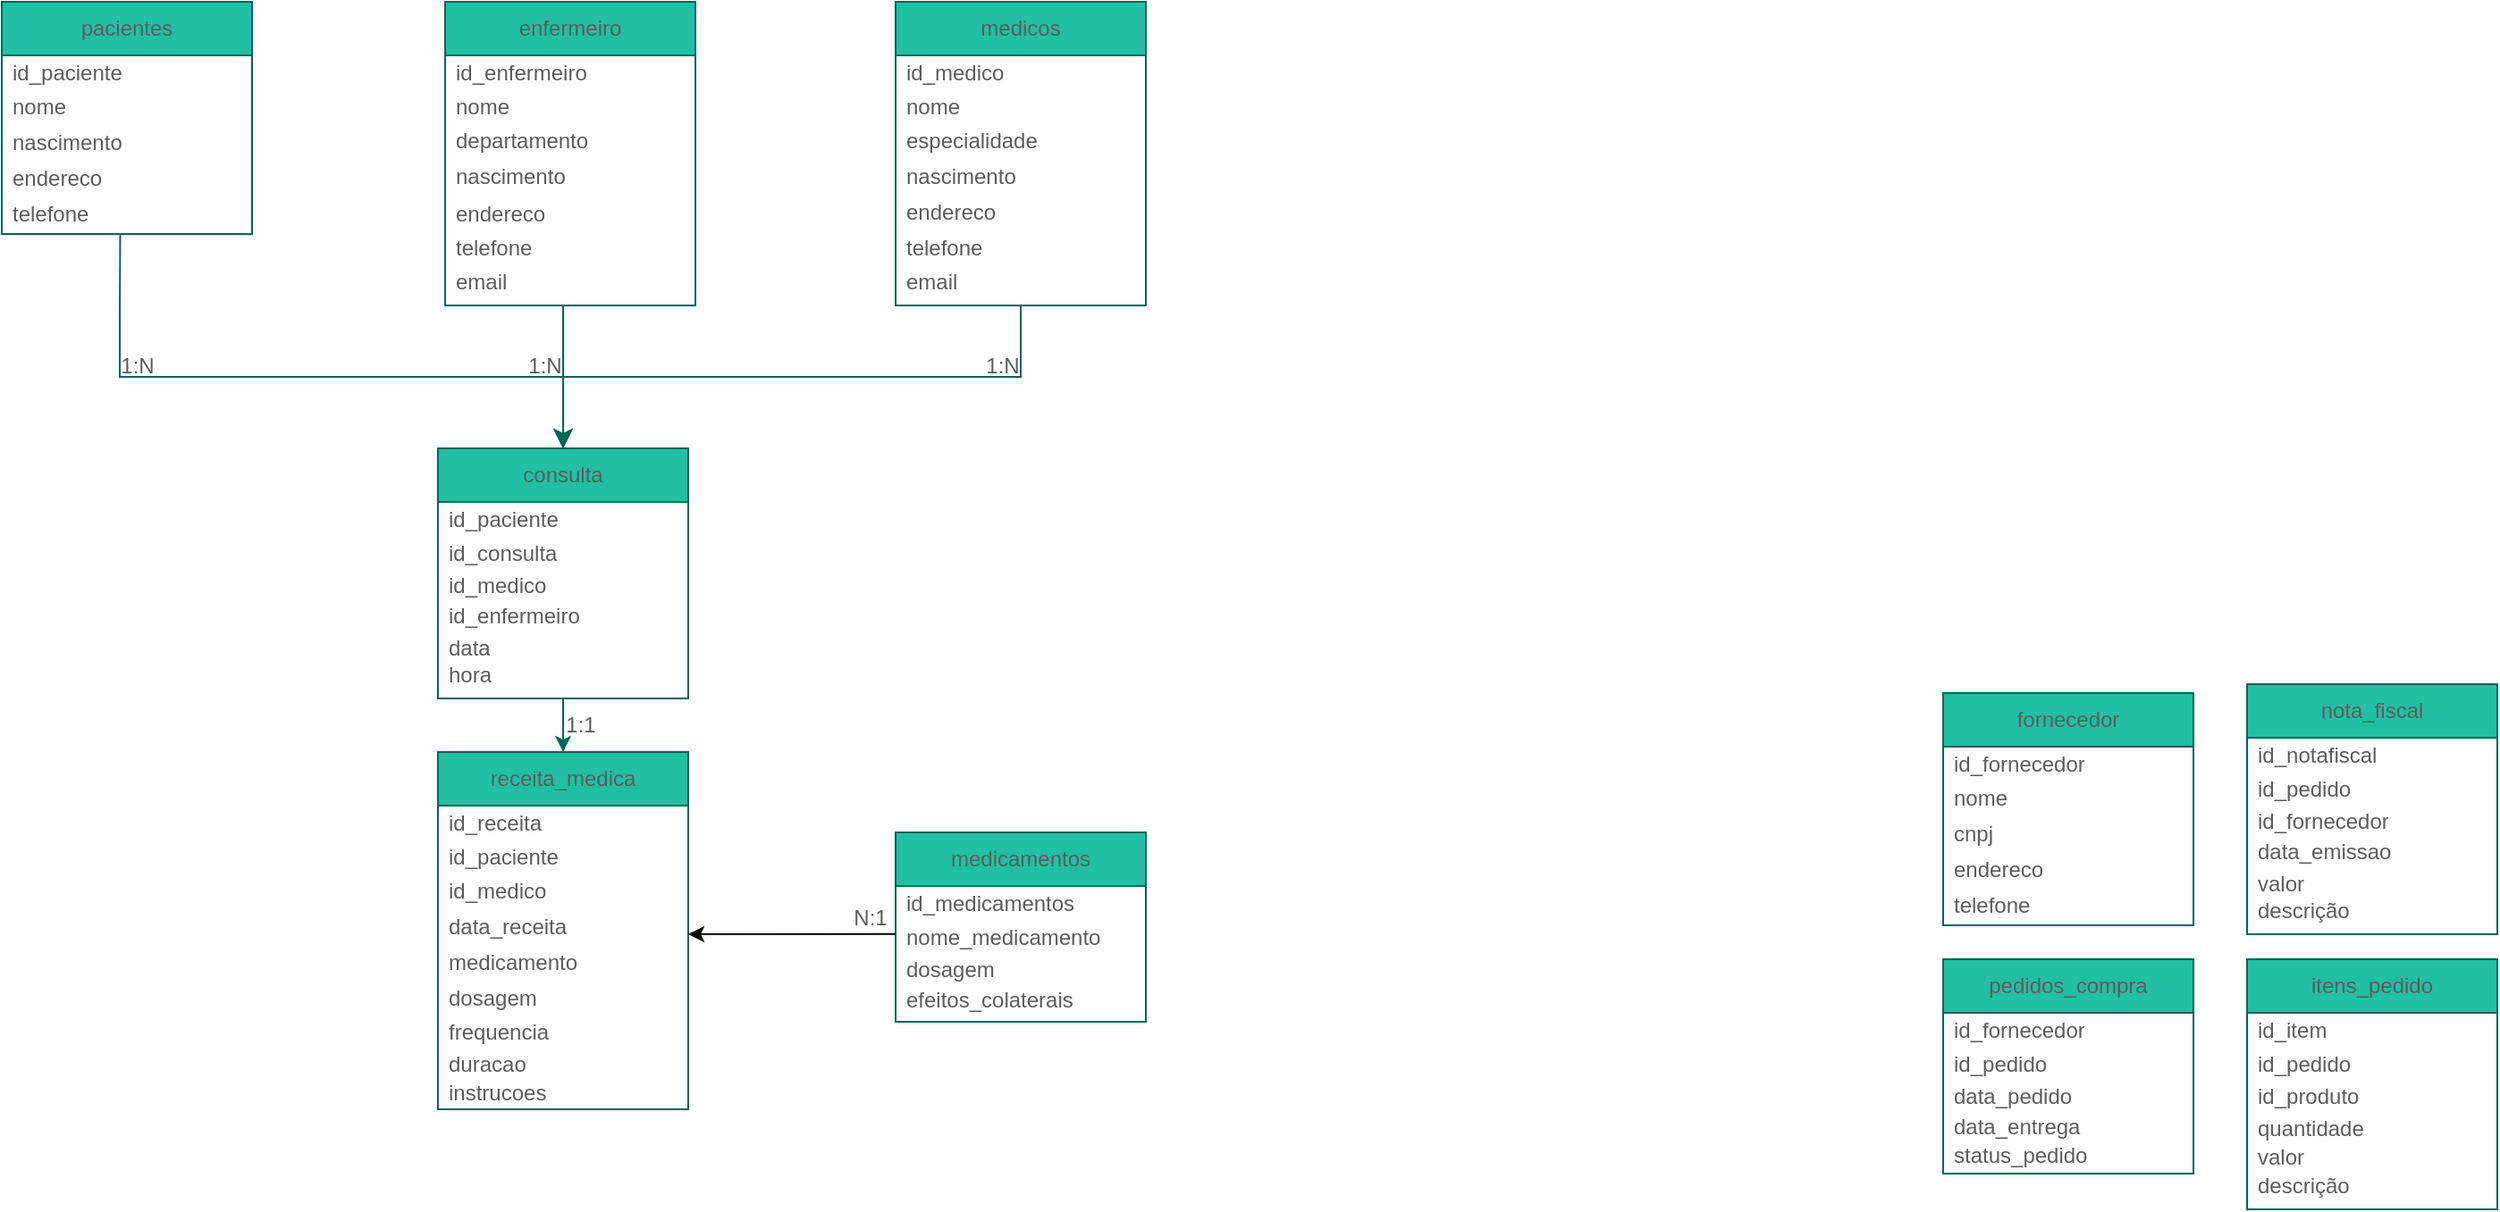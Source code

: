 <mxfile version="26.0.6">
  <diagram name="Página-1" id="eUACIu8FaWGJN2fmajXR">
    <mxGraphModel dx="2004" dy="1130" grid="1" gridSize="10" guides="1" tooltips="1" connect="1" arrows="1" fold="1" page="1" pageScale="1" pageWidth="827" pageHeight="1169" math="0" shadow="0">
      <root>
        <mxCell id="0" />
        <mxCell id="1" parent="0" />
        <mxCell id="8bl1ii6WqUolUr_ryR1j-1" value="pacientes" style="swimlane;fontStyle=0;childLayout=stackLayout;horizontal=1;startSize=30;horizontalStack=0;resizeParent=1;resizeParentMax=0;resizeLast=0;collapsible=1;marginBottom=0;whiteSpace=wrap;html=1;container=0;labelBackgroundColor=none;fillColor=#21C0A5;strokeColor=#006658;fontColor=#5C5C5C;" vertex="1" parent="1">
          <mxGeometry x="94" y="274" width="140" height="130" as="geometry" />
        </mxCell>
        <mxCell id="8bl1ii6WqUolUr_ryR1j-2" value="id_paciente" style="text;strokeColor=none;fillColor=none;align=left;verticalAlign=middle;spacingLeft=4;spacingRight=4;overflow=hidden;points=[[0,0.5],[1,0.5]];portConstraint=eastwest;rotatable=0;whiteSpace=wrap;html=1;labelBackgroundColor=none;fontColor=#5C5C5C;" vertex="1" parent="1">
          <mxGeometry x="94" y="304" width="140" height="20" as="geometry" />
        </mxCell>
        <mxCell id="8bl1ii6WqUolUr_ryR1j-3" value="nome" style="text;strokeColor=none;fillColor=none;align=left;verticalAlign=middle;spacingLeft=4;spacingRight=4;overflow=hidden;points=[[0,0.5],[1,0.5]];portConstraint=eastwest;rotatable=0;whiteSpace=wrap;html=1;labelBackgroundColor=none;fontColor=#5C5C5C;" vertex="1" parent="1">
          <mxGeometry x="94" y="323" width="60" height="20" as="geometry" />
        </mxCell>
        <mxCell id="8bl1ii6WqUolUr_ryR1j-4" value="nascimento" style="text;strokeColor=none;fillColor=none;align=left;verticalAlign=middle;spacingLeft=4;spacingRight=4;overflow=hidden;points=[[0,0.5],[1,0.5]];portConstraint=eastwest;rotatable=0;whiteSpace=wrap;html=1;labelBackgroundColor=none;fontColor=#5C5C5C;" vertex="1" parent="1">
          <mxGeometry x="94" y="343" width="80" height="20" as="geometry" />
        </mxCell>
        <mxCell id="8bl1ii6WqUolUr_ryR1j-5" value="endereco&lt;span style=&quot;color: rgba(0, 0, 0, 0); font-family: monospace; font-size: 0px; text-wrap-mode: nowrap;&quot;&gt;%3CmxGraphModel%3E%3Croot%3E%3CmxCell%20id%3D%220%22%2F%3E%3CmxCell%20id%3D%221%22%20parent%3D%220%22%2F%3E%3CmxCell%20id%3D%222%22%20value%3D%22nascimento%22%20style%3D%22text%3BstrokeColor%3Dnone%3BfillColor%3Dnone%3Balign%3Dleft%3BverticalAlign%3Dmiddle%3BspacingLeft%3D4%3BspacingRight%3D4%3Boverflow%3Dhidden%3Bpoints%3D%5B%5B0%2C0.5%5D%2C%5B1%2C0.5%5D%5D%3BportConstraint%3Deastwest%3Brotatable%3D0%3BwhiteSpace%3Dwrap%3Bhtml%3D1%3B%22%20vertex%3D%221%22%20parent%3D%221%22%3E%3CmxGeometry%20x%3D%22230%22%20y%3D%22340%22%20width%3D%2280%22%20height%3D%2220%22%20as%3D%22geometry%22%2F%3E%3C%2FmxCell%3E%3C%2Froot%3E%3C%2FmxGraphModel%3E&lt;/span&gt;" style="text;strokeColor=none;fillColor=none;align=left;verticalAlign=middle;spacingLeft=4;spacingRight=4;overflow=hidden;points=[[0,0.5],[1,0.5]];portConstraint=eastwest;rotatable=0;whiteSpace=wrap;html=1;labelBackgroundColor=none;fontColor=#5C5C5C;" vertex="1" parent="1">
          <mxGeometry x="94" y="363" width="80" height="20" as="geometry" />
        </mxCell>
        <mxCell id="8bl1ii6WqUolUr_ryR1j-6" value="telefone" style="text;strokeColor=none;fillColor=none;align=left;verticalAlign=middle;spacingLeft=4;spacingRight=4;overflow=hidden;points=[[0,0.5],[1,0.5]];portConstraint=eastwest;rotatable=0;whiteSpace=wrap;html=1;labelBackgroundColor=none;fontColor=#5C5C5C;" vertex="1" parent="1">
          <mxGeometry x="94" y="383" width="80" height="20" as="geometry" />
        </mxCell>
        <mxCell id="8bl1ii6WqUolUr_ryR1j-7" value="medicos" style="swimlane;fontStyle=0;childLayout=stackLayout;horizontal=1;startSize=30;horizontalStack=0;resizeParent=1;resizeParentMax=0;resizeLast=0;collapsible=1;marginBottom=0;whiteSpace=wrap;html=1;container=0;labelBackgroundColor=none;fillColor=#21C0A5;strokeColor=#006658;fontColor=#5C5C5C;" vertex="1" parent="1">
          <mxGeometry x="594" y="274" width="140" height="170" as="geometry" />
        </mxCell>
        <mxCell id="8bl1ii6WqUolUr_ryR1j-8" value="id_medico" style="text;strokeColor=none;fillColor=none;align=left;verticalAlign=middle;spacingLeft=4;spacingRight=4;overflow=hidden;points=[[0,0.5],[1,0.5]];portConstraint=eastwest;rotatable=0;whiteSpace=wrap;html=1;labelBackgroundColor=none;fontColor=#5C5C5C;" vertex="1" parent="1">
          <mxGeometry x="594" y="304" width="140" height="20" as="geometry" />
        </mxCell>
        <mxCell id="8bl1ii6WqUolUr_ryR1j-9" value="nome" style="text;strokeColor=none;fillColor=none;align=left;verticalAlign=middle;spacingLeft=4;spacingRight=4;overflow=hidden;points=[[0,0.5],[1,0.5]];portConstraint=eastwest;rotatable=0;whiteSpace=wrap;html=1;labelBackgroundColor=none;fontColor=#5C5C5C;" vertex="1" parent="1">
          <mxGeometry x="594" y="323" width="60" height="20" as="geometry" />
        </mxCell>
        <mxCell id="8bl1ii6WqUolUr_ryR1j-10" value="nascimento" style="text;strokeColor=none;fillColor=none;align=left;verticalAlign=middle;spacingLeft=4;spacingRight=4;overflow=hidden;points=[[0,0.5],[1,0.5]];portConstraint=eastwest;rotatable=0;whiteSpace=wrap;html=1;labelBackgroundColor=none;fontColor=#5C5C5C;" vertex="1" parent="1">
          <mxGeometry x="594" y="362" width="80" height="20" as="geometry" />
        </mxCell>
        <mxCell id="8bl1ii6WqUolUr_ryR1j-11" value="endereco&lt;span style=&quot;color: rgba(0, 0, 0, 0); font-family: monospace; font-size: 0px; text-wrap-mode: nowrap;&quot;&gt;%3CmxGraphModel%3E%3Croot%3E%3CmxCell%20id%3D%220%22%2F%3E%3CmxCell%20id%3D%221%22%20parent%3D%220%22%2F%3E%3CmxCell%20id%3D%222%22%20value%3D%22nascimento%22%20style%3D%22text%3BstrokeColor%3Dnone%3BfillColor%3Dnone%3Balign%3Dleft%3BverticalAlign%3Dmiddle%3BspacingLeft%3D4%3BspacingRight%3D4%3Boverflow%3Dhidden%3Bpoints%3D%5B%5B0%2C0.5%5D%2C%5B1%2C0.5%5D%5D%3BportConstraint%3Deastwest%3Brotatable%3D0%3BwhiteSpace%3Dwrap%3Bhtml%3D1%3B%22%20vertex%3D%221%22%20parent%3D%221%22%3E%3CmxGeometry%20x%3D%22230%22%20y%3D%22340%22%20width%3D%2280%22%20height%3D%2220%22%20as%3D%22geometry%22%2F%3E%3C%2FmxCell%3E%3C%2Froot%3E%3C%2FmxGraphModel%3E&lt;/span&gt;" style="text;strokeColor=none;fillColor=none;align=left;verticalAlign=middle;spacingLeft=4;spacingRight=4;overflow=hidden;points=[[0,0.5],[1,0.5]];portConstraint=eastwest;rotatable=0;whiteSpace=wrap;html=1;labelBackgroundColor=none;fontColor=#5C5C5C;" vertex="1" parent="1">
          <mxGeometry x="594" y="382" width="80" height="20" as="geometry" />
        </mxCell>
        <mxCell id="8bl1ii6WqUolUr_ryR1j-12" value="telefone" style="text;strokeColor=none;fillColor=none;align=left;verticalAlign=middle;spacingLeft=4;spacingRight=4;overflow=hidden;points=[[0,0.5],[1,0.5]];portConstraint=eastwest;rotatable=0;whiteSpace=wrap;html=1;labelBackgroundColor=none;fontColor=#5C5C5C;" vertex="1" parent="1">
          <mxGeometry x="594" y="402" width="80" height="20" as="geometry" />
        </mxCell>
        <mxCell id="8bl1ii6WqUolUr_ryR1j-13" value="especialidade" style="text;strokeColor=none;fillColor=none;align=left;verticalAlign=middle;spacingLeft=4;spacingRight=4;overflow=hidden;points=[[0,0.5],[1,0.5]];portConstraint=eastwest;rotatable=0;whiteSpace=wrap;html=1;labelBackgroundColor=none;fontColor=#5C5C5C;" vertex="1" parent="1">
          <mxGeometry x="594" y="342" width="90" height="20" as="geometry" />
        </mxCell>
        <mxCell id="8bl1ii6WqUolUr_ryR1j-14" value="email" style="text;strokeColor=none;fillColor=none;align=left;verticalAlign=middle;spacingLeft=4;spacingRight=4;overflow=hidden;points=[[0,0.5],[1,0.5]];portConstraint=eastwest;rotatable=0;whiteSpace=wrap;html=1;labelBackgroundColor=none;fontColor=#5C5C5C;" vertex="1" parent="1">
          <mxGeometry x="594" y="421" width="60" height="20" as="geometry" />
        </mxCell>
        <mxCell id="8bl1ii6WqUolUr_ryR1j-15" value="enfermeiro" style="swimlane;fontStyle=0;childLayout=stackLayout;horizontal=1;startSize=30;horizontalStack=0;resizeParent=1;resizeParentMax=0;resizeLast=0;collapsible=1;marginBottom=0;whiteSpace=wrap;html=1;container=0;labelBackgroundColor=none;fillColor=#21C0A5;strokeColor=#006658;fontColor=#5C5C5C;" vertex="1" parent="1">
          <mxGeometry x="342" y="274" width="140" height="170" as="geometry" />
        </mxCell>
        <mxCell id="8bl1ii6WqUolUr_ryR1j-16" value="id_enfermeiro" style="text;strokeColor=none;fillColor=none;align=left;verticalAlign=middle;spacingLeft=4;spacingRight=4;overflow=hidden;points=[[0,0.5],[1,0.5]];portConstraint=eastwest;rotatable=0;whiteSpace=wrap;html=1;labelBackgroundColor=none;fontColor=#5C5C5C;" vertex="1" parent="1">
          <mxGeometry x="342" y="304" width="140" height="20" as="geometry" />
        </mxCell>
        <mxCell id="8bl1ii6WqUolUr_ryR1j-17" value="nome" style="text;strokeColor=none;fillColor=none;align=left;verticalAlign=middle;spacingLeft=4;spacingRight=4;overflow=hidden;points=[[0,0.5],[1,0.5]];portConstraint=eastwest;rotatable=0;whiteSpace=wrap;html=1;labelBackgroundColor=none;fontColor=#5C5C5C;" vertex="1" parent="1">
          <mxGeometry x="342" y="323" width="132" height="20" as="geometry" />
        </mxCell>
        <mxCell id="8bl1ii6WqUolUr_ryR1j-18" value="nascimento" style="text;strokeColor=none;fillColor=none;align=left;verticalAlign=middle;spacingLeft=4;spacingRight=4;overflow=hidden;points=[[0,0.5],[1,0.5]];portConstraint=eastwest;rotatable=0;whiteSpace=wrap;html=1;labelBackgroundColor=none;fontColor=#5C5C5C;" vertex="1" parent="1">
          <mxGeometry x="342" y="362" width="80" height="20" as="geometry" />
        </mxCell>
        <mxCell id="8bl1ii6WqUolUr_ryR1j-19" value="endereco&lt;span style=&quot;color: rgba(0, 0, 0, 0); font-family: monospace; font-size: 0px; text-wrap-mode: nowrap;&quot;&gt;%3CmxGraphModel%3E%3Croot%3E%3CmxCell%20id%3D%220%22%2F%3E%3CmxCell%20id%3D%221%22%20parent%3D%220%22%2F%3E%3CmxCell%20id%3D%222%22%20value%3D%22nascimento%22%20style%3D%22text%3BstrokeColor%3Dnone%3BfillColor%3Dnone%3Balign%3Dleft%3BverticalAlign%3Dmiddle%3BspacingLeft%3D4%3BspacingRight%3D4%3Boverflow%3Dhidden%3Bpoints%3D%5B%5B0%2C0.5%5D%2C%5B1%2C0.5%5D%5D%3BportConstraint%3Deastwest%3Brotatable%3D0%3BwhiteSpace%3Dwrap%3Bhtml%3D1%3B%22%20vertex%3D%221%22%20parent%3D%221%22%3E%3CmxGeometry%20x%3D%22230%22%20y%3D%22340%22%20width%3D%2280%22%20height%3D%2220%22%20as%3D%22geometry%22%2F%3E%3C%2FmxCell%3E%3C%2Froot%3E%3C%2FmxGraphModel%3E&lt;/span&gt;" style="text;strokeColor=none;fillColor=none;align=left;verticalAlign=middle;spacingLeft=4;spacingRight=4;overflow=hidden;points=[[0,0.5],[1,0.5]];portConstraint=eastwest;rotatable=0;whiteSpace=wrap;html=1;labelBackgroundColor=none;fontColor=#5C5C5C;" vertex="1" parent="1">
          <mxGeometry x="342" y="383" width="80" height="20" as="geometry" />
        </mxCell>
        <mxCell id="8bl1ii6WqUolUr_ryR1j-20" value="telefone" style="text;strokeColor=none;fillColor=none;align=left;verticalAlign=middle;spacingLeft=4;spacingRight=4;overflow=hidden;points=[[0,0.5],[1,0.5]];portConstraint=eastwest;rotatable=0;whiteSpace=wrap;html=1;labelBackgroundColor=none;fontColor=#5C5C5C;" vertex="1" parent="1">
          <mxGeometry x="342" y="402" width="80" height="20" as="geometry" />
        </mxCell>
        <mxCell id="8bl1ii6WqUolUr_ryR1j-21" value="departamento" style="text;strokeColor=none;fillColor=none;align=left;verticalAlign=middle;spacingLeft=4;spacingRight=4;overflow=hidden;points=[[0,0.5],[1,0.5]];portConstraint=eastwest;rotatable=0;whiteSpace=wrap;html=1;labelBackgroundColor=none;fontColor=#5C5C5C;" vertex="1" parent="1">
          <mxGeometry x="342" y="342" width="132" height="20" as="geometry" />
        </mxCell>
        <mxCell id="8bl1ii6WqUolUr_ryR1j-22" value="email" style="text;strokeColor=none;fillColor=none;align=left;verticalAlign=middle;spacingLeft=4;spacingRight=4;overflow=hidden;points=[[0,0.5],[1,0.5]];portConstraint=eastwest;rotatable=0;whiteSpace=wrap;html=1;labelBackgroundColor=none;fontColor=#5C5C5C;" vertex="1" parent="1">
          <mxGeometry x="342" y="421" width="60" height="20" as="geometry" />
        </mxCell>
        <mxCell id="8bl1ii6WqUolUr_ryR1j-23" style="edgeStyle=orthogonalEdgeStyle;rounded=0;orthogonalLoop=1;jettySize=auto;html=1;exitX=0.5;exitY=1;exitDx=0;exitDy=0;entryX=0.5;entryY=0;entryDx=0;entryDy=0;labelBackgroundColor=none;strokeColor=#006658;fontColor=default;" edge="1" parent="1" source="8bl1ii6WqUolUr_ryR1j-24" target="8bl1ii6WqUolUr_ryR1j-32">
          <mxGeometry relative="1" as="geometry">
            <mxPoint x="407.857" y="674" as="targetPoint" />
          </mxGeometry>
        </mxCell>
        <mxCell id="8bl1ii6WqUolUr_ryR1j-24" value="consulta" style="swimlane;fontStyle=0;childLayout=stackLayout;horizontal=1;startSize=30;horizontalStack=0;resizeParent=1;resizeParentMax=0;resizeLast=0;collapsible=1;marginBottom=0;whiteSpace=wrap;html=1;container=0;labelBackgroundColor=none;fillColor=#21C0A5;strokeColor=#006658;fontColor=#5C5C5C;" vertex="1" parent="1">
          <mxGeometry x="338" y="524" width="140" height="140" as="geometry" />
        </mxCell>
        <mxCell id="8bl1ii6WqUolUr_ryR1j-25" value="id_paciente" style="text;strokeColor=none;fillColor=none;align=left;verticalAlign=middle;spacingLeft=4;spacingRight=4;overflow=hidden;points=[[0,0.5],[1,0.5]];portConstraint=eastwest;rotatable=0;whiteSpace=wrap;html=1;labelBackgroundColor=none;fontColor=#5C5C5C;" vertex="1" parent="1">
          <mxGeometry x="338" y="554" width="140" height="20" as="geometry" />
        </mxCell>
        <mxCell id="8bl1ii6WqUolUr_ryR1j-26" value="id_consulta" style="text;strokeColor=none;fillColor=none;align=left;verticalAlign=middle;spacingLeft=4;spacingRight=4;overflow=hidden;points=[[0,0.5],[1,0.5]];portConstraint=eastwest;rotatable=0;whiteSpace=wrap;html=1;labelBackgroundColor=none;fontColor=#5C5C5C;" vertex="1" parent="1">
          <mxGeometry x="338" y="573" width="76" height="20" as="geometry" />
        </mxCell>
        <mxCell id="8bl1ii6WqUolUr_ryR1j-27" value="data" style="text;strokeColor=none;fillColor=none;align=left;verticalAlign=middle;spacingLeft=4;spacingRight=4;overflow=hidden;points=[[0,0.5],[1,0.5]];portConstraint=eastwest;rotatable=0;whiteSpace=wrap;html=1;labelBackgroundColor=none;fontColor=#5C5C5C;" vertex="1" parent="1">
          <mxGeometry x="338" y="626" width="80" height="20" as="geometry" />
        </mxCell>
        <mxCell id="8bl1ii6WqUolUr_ryR1j-28" value="hora" style="text;strokeColor=none;fillColor=none;align=left;verticalAlign=middle;spacingLeft=4;spacingRight=4;overflow=hidden;points=[[0,0.5],[1,0.5]];portConstraint=eastwest;rotatable=0;whiteSpace=wrap;html=1;labelBackgroundColor=none;fontColor=#5C5C5C;" vertex="1" parent="1">
          <mxGeometry x="338" y="641" width="80" height="20" as="geometry" />
        </mxCell>
        <mxCell id="8bl1ii6WqUolUr_ryR1j-29" value="id_medico" style="text;strokeColor=none;fillColor=none;align=left;verticalAlign=middle;spacingLeft=4;spacingRight=4;overflow=hidden;points=[[0,0.5],[1,0.5]];portConstraint=eastwest;rotatable=0;whiteSpace=wrap;html=1;labelBackgroundColor=none;fontColor=#5C5C5C;" vertex="1" parent="1">
          <mxGeometry x="338" y="591" width="90" height="20" as="geometry" />
        </mxCell>
        <mxCell id="8bl1ii6WqUolUr_ryR1j-30" value="" style="endArrow=classic;html=1;rounded=0;entryX=0.5;entryY=0;entryDx=0;entryDy=0;exitX=0.828;exitY=1.076;exitDx=0;exitDy=0;exitPerimeter=0;labelBackgroundColor=none;strokeColor=#006658;fontColor=default;" edge="1" parent="1" source="8bl1ii6WqUolUr_ryR1j-6" target="8bl1ii6WqUolUr_ryR1j-24">
          <mxGeometry width="50" height="50" relative="1" as="geometry">
            <mxPoint x="154" y="404" as="sourcePoint" />
            <mxPoint x="394" y="264" as="targetPoint" />
            <Array as="points">
              <mxPoint x="160" y="450" />
              <mxPoint x="160" y="484" />
              <mxPoint x="274" y="484" />
              <mxPoint x="408" y="484" />
            </Array>
          </mxGeometry>
        </mxCell>
        <mxCell id="8bl1ii6WqUolUr_ryR1j-31" value="" style="edgeStyle=segmentEdgeStyle;endArrow=classic;html=1;curved=0;rounded=0;endSize=8;startSize=8;entryX=0.5;entryY=0;entryDx=0;entryDy=0;exitX=0.5;exitY=1;exitDx=0;exitDy=0;labelBackgroundColor=none;strokeColor=#006658;fontColor=default;" edge="1" parent="1" source="8bl1ii6WqUolUr_ryR1j-7" target="8bl1ii6WqUolUr_ryR1j-24">
          <mxGeometry width="50" height="50" relative="1" as="geometry">
            <mxPoint x="714" y="474" as="sourcePoint" />
            <mxPoint x="444" y="404" as="targetPoint" />
            <Array as="points">
              <mxPoint x="664" y="484" />
              <mxPoint x="408" y="484" />
            </Array>
          </mxGeometry>
        </mxCell>
        <mxCell id="8bl1ii6WqUolUr_ryR1j-32" value="receita_medica" style="swimlane;fontStyle=0;childLayout=stackLayout;horizontal=1;startSize=30;horizontalStack=0;resizeParent=1;resizeParentMax=0;resizeLast=0;collapsible=1;marginBottom=0;whiteSpace=wrap;html=1;container=0;labelBackgroundColor=none;fillColor=#21C0A5;strokeColor=#006658;fontColor=#5C5C5C;" vertex="1" parent="1">
          <mxGeometry x="338" y="694" width="140" height="200" as="geometry" />
        </mxCell>
        <mxCell id="8bl1ii6WqUolUr_ryR1j-33" value="id_receita" style="text;strokeColor=none;fillColor=none;align=left;verticalAlign=middle;spacingLeft=4;spacingRight=4;overflow=hidden;points=[[0,0.5],[1,0.5]];portConstraint=eastwest;rotatable=0;whiteSpace=wrap;html=1;labelBackgroundColor=none;fontColor=#5C5C5C;" vertex="1" parent="1">
          <mxGeometry x="338" y="724" width="140" height="20" as="geometry" />
        </mxCell>
        <mxCell id="8bl1ii6WqUolUr_ryR1j-34" value="id_paciente" style="text;strokeColor=none;fillColor=none;align=left;verticalAlign=middle;spacingLeft=4;spacingRight=4;overflow=hidden;points=[[0,0.5],[1,0.5]];portConstraint=eastwest;rotatable=0;whiteSpace=wrap;html=1;labelBackgroundColor=none;fontColor=#5C5C5C;" vertex="1" parent="1">
          <mxGeometry x="338" y="743" width="76" height="20" as="geometry" />
        </mxCell>
        <mxCell id="8bl1ii6WqUolUr_ryR1j-35" value="data_receita" style="text;strokeColor=none;fillColor=none;align=left;verticalAlign=middle;spacingLeft=4;spacingRight=4;overflow=hidden;points=[[0,0.5],[1,0.5]];portConstraint=eastwest;rotatable=0;whiteSpace=wrap;html=1;labelBackgroundColor=none;fontColor=#5C5C5C;" vertex="1" parent="1">
          <mxGeometry x="338" y="782" width="80" height="20" as="geometry" />
        </mxCell>
        <mxCell id="8bl1ii6WqUolUr_ryR1j-36" value="medicamento" style="text;strokeColor=none;fillColor=none;align=left;verticalAlign=middle;spacingLeft=4;spacingRight=4;overflow=hidden;points=[[0,0.5],[1,0.5]];portConstraint=eastwest;rotatable=0;whiteSpace=wrap;html=1;labelBackgroundColor=none;fontColor=#5C5C5C;" vertex="1" parent="1">
          <mxGeometry x="338" y="802" width="86" height="20" as="geometry" />
        </mxCell>
        <mxCell id="8bl1ii6WqUolUr_ryR1j-37" value="id_medico" style="text;strokeColor=none;fillColor=none;align=left;verticalAlign=middle;spacingLeft=4;spacingRight=4;overflow=hidden;points=[[0,0.5],[1,0.5]];portConstraint=eastwest;rotatable=0;whiteSpace=wrap;html=1;labelBackgroundColor=none;fontColor=#5C5C5C;" vertex="1" parent="1">
          <mxGeometry x="338" y="762" width="90" height="20" as="geometry" />
        </mxCell>
        <mxCell id="8bl1ii6WqUolUr_ryR1j-38" value="dosagem&lt;span style=&quot;color: rgba(0, 0, 0, 0); font-family: monospace; font-size: 0px; text-wrap-mode: nowrap;&quot;&gt;%3CmxGraphModel%3E%3Croot%3E%3CmxCell%20id%3D%220%22%2F%3E%3CmxCell%20id%3D%221%22%20parent%3D%220%22%2F%3E%3CmxCell%20id%3D%222%22%20value%3D%22medicamento%22%20style%3D%22text%3BstrokeColor%3Dnone%3BfillColor%3Dnone%3Balign%3Dleft%3BverticalAlign%3Dmiddle%3BspacingLeft%3D4%3BspacingRight%3D4%3Boverflow%3Dhidden%3Bpoints%3D%5B%5B0%2C0.5%5D%2C%5B1%2C0.5%5D%5D%3BportConstraint%3Deastwest%3Brotatable%3D0%3BwhiteSpace%3Dwrap%3Bhtml%3D1%3B%22%20vertex%3D%221%22%20parent%3D%221%22%3E%3CmxGeometry%20x%3D%22344%22%20y%3D%22789%22%20width%3D%2286%22%20height%3D%2220%22%20as%3D%22geometry%22%2F%3E%3C%2FmxCell%3E%3C%2Froot%3E%3C%2FmxGraphModel%3E&lt;/span&gt;" style="text;strokeColor=none;fillColor=none;align=left;verticalAlign=middle;spacingLeft=4;spacingRight=4;overflow=hidden;points=[[0,0.5],[1,0.5]];portConstraint=eastwest;rotatable=0;whiteSpace=wrap;html=1;labelBackgroundColor=none;fontColor=#5C5C5C;" vertex="1" parent="1">
          <mxGeometry x="338" y="822" width="86" height="20" as="geometry" />
        </mxCell>
        <mxCell id="8bl1ii6WqUolUr_ryR1j-39" value="frequencia" style="text;strokeColor=none;fillColor=none;align=left;verticalAlign=middle;spacingLeft=4;spacingRight=4;overflow=hidden;points=[[0,0.5],[1,0.5]];portConstraint=eastwest;rotatable=0;whiteSpace=wrap;html=1;labelBackgroundColor=none;fontColor=#5C5C5C;" vertex="1" parent="1">
          <mxGeometry x="338" y="841" width="86" height="20" as="geometry" />
        </mxCell>
        <mxCell id="8bl1ii6WqUolUr_ryR1j-40" value="duracao" style="text;strokeColor=none;fillColor=none;align=left;verticalAlign=middle;spacingLeft=4;spacingRight=4;overflow=hidden;points=[[0,0.5],[1,0.5]];portConstraint=eastwest;rotatable=0;whiteSpace=wrap;html=1;labelBackgroundColor=none;fontColor=#5C5C5C;" vertex="1" parent="1">
          <mxGeometry x="338" y="859" width="86" height="20" as="geometry" />
        </mxCell>
        <mxCell id="8bl1ii6WqUolUr_ryR1j-41" value="instrucoes" style="text;strokeColor=none;fillColor=none;align=left;verticalAlign=middle;spacingLeft=4;spacingRight=4;overflow=hidden;points=[[0,0.5],[1,0.5]];portConstraint=eastwest;rotatable=0;whiteSpace=wrap;html=1;labelBackgroundColor=none;fontColor=#5C5C5C;" vertex="1" parent="1">
          <mxGeometry x="338" y="875" width="86" height="20" as="geometry" />
        </mxCell>
        <mxCell id="8bl1ii6WqUolUr_ryR1j-42" value="" style="edgeStyle=elbowEdgeStyle;elbow=vertical;endArrow=classic;html=1;curved=0;rounded=0;endSize=8;startSize=8;entryX=0.5;entryY=0;entryDx=0;entryDy=0;labelBackgroundColor=none;strokeColor=#006658;fontColor=default;" edge="1" parent="1" target="8bl1ii6WqUolUr_ryR1j-24">
          <mxGeometry width="50" height="50" relative="1" as="geometry">
            <mxPoint x="408" y="444" as="sourcePoint" />
            <mxPoint x="474" y="344" as="targetPoint" />
          </mxGeometry>
        </mxCell>
        <mxCell id="8bl1ii6WqUolUr_ryR1j-43" value="id_enfermeiro" style="text;strokeColor=none;fillColor=none;align=left;verticalAlign=middle;spacingLeft=4;spacingRight=4;overflow=hidden;points=[[0,0.5],[1,0.5]];portConstraint=eastwest;rotatable=0;whiteSpace=wrap;html=1;labelBackgroundColor=none;fontColor=#5C5C5C;" vertex="1" parent="1">
          <mxGeometry x="338" y="608" width="90" height="20" as="geometry" />
        </mxCell>
        <mxCell id="8bl1ii6WqUolUr_ryR1j-44" value="1:N" style="text;html=1;align=center;verticalAlign=middle;whiteSpace=wrap;rounded=0;labelBackgroundColor=none;fontColor=#5C5C5C;" vertex="1" parent="1">
          <mxGeometry x="624" y="463" width="60" height="30" as="geometry" />
        </mxCell>
        <mxCell id="8bl1ii6WqUolUr_ryR1j-45" value="1:N" style="text;html=1;align=center;verticalAlign=middle;whiteSpace=wrap;rounded=0;labelBackgroundColor=none;fontColor=#5C5C5C;" vertex="1" parent="1">
          <mxGeometry x="368" y="463" width="60" height="30" as="geometry" />
        </mxCell>
        <mxCell id="8bl1ii6WqUolUr_ryR1j-46" value="1:N" style="text;html=1;align=center;verticalAlign=middle;whiteSpace=wrap;rounded=0;labelBackgroundColor=none;fontColor=#5C5C5C;" vertex="1" parent="1">
          <mxGeometry x="140" y="463" width="60" height="30" as="geometry" />
        </mxCell>
        <mxCell id="8bl1ii6WqUolUr_ryR1j-47" value="1:1" style="text;html=1;align=center;verticalAlign=middle;whiteSpace=wrap;rounded=0;labelBackgroundColor=none;fontColor=#5C5C5C;" vertex="1" parent="1">
          <mxGeometry x="388" y="664" width="60" height="30" as="geometry" />
        </mxCell>
        <mxCell id="8bl1ii6WqUolUr_ryR1j-49" value="fornecedor" style="swimlane;fontStyle=0;childLayout=stackLayout;horizontal=1;startSize=30;horizontalStack=0;resizeParent=1;resizeParentMax=0;resizeLast=0;collapsible=1;marginBottom=0;whiteSpace=wrap;html=1;container=0;labelBackgroundColor=none;fillColor=#21C0A5;strokeColor=#006658;fontColor=#5C5C5C;" vertex="1" parent="1">
          <mxGeometry x="1180" y="661" width="140" height="130" as="geometry" />
        </mxCell>
        <mxCell id="8bl1ii6WqUolUr_ryR1j-50" value="id_fornecedor" style="text;strokeColor=none;fillColor=none;align=left;verticalAlign=middle;spacingLeft=4;spacingRight=4;overflow=hidden;points=[[0,0.5],[1,0.5]];portConstraint=eastwest;rotatable=0;whiteSpace=wrap;html=1;labelBackgroundColor=none;fontColor=#5C5C5C;" vertex="1" parent="1">
          <mxGeometry x="1180" y="691" width="140" height="20" as="geometry" />
        </mxCell>
        <mxCell id="8bl1ii6WqUolUr_ryR1j-51" value="nome" style="text;strokeColor=none;fillColor=none;align=left;verticalAlign=middle;spacingLeft=4;spacingRight=4;overflow=hidden;points=[[0,0.5],[1,0.5]];portConstraint=eastwest;rotatable=0;whiteSpace=wrap;html=1;labelBackgroundColor=none;fontColor=#5C5C5C;" vertex="1" parent="1">
          <mxGeometry x="1180" y="710" width="60" height="20" as="geometry" />
        </mxCell>
        <mxCell id="8bl1ii6WqUolUr_ryR1j-52" value="cnpj" style="text;strokeColor=none;fillColor=none;align=left;verticalAlign=middle;spacingLeft=4;spacingRight=4;overflow=hidden;points=[[0,0.5],[1,0.5]];portConstraint=eastwest;rotatable=0;whiteSpace=wrap;html=1;labelBackgroundColor=none;fontColor=#5C5C5C;" vertex="1" parent="1">
          <mxGeometry x="1180" y="730" width="80" height="20" as="geometry" />
        </mxCell>
        <mxCell id="8bl1ii6WqUolUr_ryR1j-53" value="endereco&lt;span style=&quot;color: rgba(0, 0, 0, 0); font-family: monospace; font-size: 0px; text-wrap-mode: nowrap;&quot;&gt;%3CmxGraphModel%3E%3Croot%3E%3CmxCell%20id%3D%220%22%2F%3E%3CmxCell%20id%3D%221%22%20parent%3D%220%22%2F%3E%3CmxCell%20id%3D%222%22%20value%3D%22nascimento%22%20style%3D%22text%3BstrokeColor%3Dnone%3BfillColor%3Dnone%3Balign%3Dleft%3BverticalAlign%3Dmiddle%3BspacingLeft%3D4%3BspacingRight%3D4%3Boverflow%3Dhidden%3Bpoints%3D%5B%5B0%2C0.5%5D%2C%5B1%2C0.5%5D%5D%3BportConstraint%3Deastwest%3Brotatable%3D0%3BwhiteSpace%3Dwrap%3Bhtml%3D1%3B%22%20vertex%3D%221%22%20parent%3D%221%22%3E%3CmxGeometry%20x%3D%22230%22%20y%3D%22340%22%20width%3D%2280%22%20height%3D%2220%22%20as%3D%22geometry%22%2F%3E%3C%2FmxCell%3E%3C%2Froot%3E%3C%2FmxGraphModel%3E&lt;/span&gt;" style="text;strokeColor=none;fillColor=none;align=left;verticalAlign=middle;spacingLeft=4;spacingRight=4;overflow=hidden;points=[[0,0.5],[1,0.5]];portConstraint=eastwest;rotatable=0;whiteSpace=wrap;html=1;labelBackgroundColor=none;fontColor=#5C5C5C;" vertex="1" parent="1">
          <mxGeometry x="1180" y="750" width="80" height="20" as="geometry" />
        </mxCell>
        <mxCell id="8bl1ii6WqUolUr_ryR1j-54" value="telefone" style="text;strokeColor=none;fillColor=none;align=left;verticalAlign=middle;spacingLeft=4;spacingRight=4;overflow=hidden;points=[[0,0.5],[1,0.5]];portConstraint=eastwest;rotatable=0;whiteSpace=wrap;html=1;labelBackgroundColor=none;fontColor=#5C5C5C;" vertex="1" parent="1">
          <mxGeometry x="1180" y="770" width="80" height="20" as="geometry" />
        </mxCell>
        <mxCell id="8bl1ii6WqUolUr_ryR1j-56" value="nota_fiscal" style="swimlane;fontStyle=0;childLayout=stackLayout;horizontal=1;startSize=30;horizontalStack=0;resizeParent=1;resizeParentMax=0;resizeLast=0;collapsible=1;marginBottom=0;whiteSpace=wrap;html=1;container=0;labelBackgroundColor=none;fillColor=#21C0A5;strokeColor=#006658;fontColor=#5C5C5C;" vertex="1" parent="1">
          <mxGeometry x="1350" y="656" width="140" height="140" as="geometry" />
        </mxCell>
        <mxCell id="8bl1ii6WqUolUr_ryR1j-57" value="id_notafiscal" style="text;strokeColor=none;fillColor=none;align=left;verticalAlign=middle;spacingLeft=4;spacingRight=4;overflow=hidden;points=[[0,0.5],[1,0.5]];portConstraint=eastwest;rotatable=0;whiteSpace=wrap;html=1;labelBackgroundColor=none;fontColor=#5C5C5C;" vertex="1" parent="1">
          <mxGeometry x="1350" y="686" width="140" height="20" as="geometry" />
        </mxCell>
        <mxCell id="8bl1ii6WqUolUr_ryR1j-58" value="id_pedido" style="text;strokeColor=none;fillColor=none;align=left;verticalAlign=middle;spacingLeft=4;spacingRight=4;overflow=hidden;points=[[0,0.5],[1,0.5]];portConstraint=eastwest;rotatable=0;whiteSpace=wrap;html=1;labelBackgroundColor=none;fontColor=#5C5C5C;" vertex="1" parent="1">
          <mxGeometry x="1350" y="705" width="76" height="20" as="geometry" />
        </mxCell>
        <mxCell id="8bl1ii6WqUolUr_ryR1j-59" value="valor" style="text;strokeColor=none;fillColor=none;align=left;verticalAlign=middle;spacingLeft=4;spacingRight=4;overflow=hidden;points=[[0,0.5],[1,0.5]];portConstraint=eastwest;rotatable=0;whiteSpace=wrap;html=1;labelBackgroundColor=none;fontColor=#5C5C5C;" vertex="1" parent="1">
          <mxGeometry x="1350" y="758" width="80" height="20" as="geometry" />
        </mxCell>
        <mxCell id="8bl1ii6WqUolUr_ryR1j-60" value="descrição" style="text;strokeColor=none;fillColor=none;align=left;verticalAlign=middle;spacingLeft=4;spacingRight=4;overflow=hidden;points=[[0,0.5],[1,0.5]];portConstraint=eastwest;rotatable=0;whiteSpace=wrap;html=1;labelBackgroundColor=none;fontColor=#5C5C5C;" vertex="1" parent="1">
          <mxGeometry x="1350" y="773" width="80" height="20" as="geometry" />
        </mxCell>
        <mxCell id="8bl1ii6WqUolUr_ryR1j-61" value="id_fornecedor" style="text;strokeColor=none;fillColor=none;align=left;verticalAlign=middle;spacingLeft=4;spacingRight=4;overflow=hidden;points=[[0,0.5],[1,0.5]];portConstraint=eastwest;rotatable=0;whiteSpace=wrap;html=1;labelBackgroundColor=none;fontColor=#5C5C5C;" vertex="1" parent="1">
          <mxGeometry x="1350" y="723" width="90" height="20" as="geometry" />
        </mxCell>
        <mxCell id="8bl1ii6WqUolUr_ryR1j-62" value="data_emissao" style="text;strokeColor=none;fillColor=none;align=left;verticalAlign=middle;spacingLeft=4;spacingRight=4;overflow=hidden;points=[[0,0.5],[1,0.5]];portConstraint=eastwest;rotatable=0;whiteSpace=wrap;html=1;labelBackgroundColor=none;fontColor=#5C5C5C;" vertex="1" parent="1">
          <mxGeometry x="1350" y="740" width="90" height="20" as="geometry" />
        </mxCell>
        <mxCell id="8bl1ii6WqUolUr_ryR1j-63" value="pedidos_compra" style="swimlane;fontStyle=0;childLayout=stackLayout;horizontal=1;startSize=30;horizontalStack=0;resizeParent=1;resizeParentMax=0;resizeLast=0;collapsible=1;marginBottom=0;whiteSpace=wrap;html=1;container=0;labelBackgroundColor=none;fillColor=#21C0A5;strokeColor=#006658;fontColor=#5C5C5C;" vertex="1" parent="1">
          <mxGeometry x="1180" y="810" width="140" height="120" as="geometry" />
        </mxCell>
        <mxCell id="8bl1ii6WqUolUr_ryR1j-64" value="id_fornecedor" style="text;strokeColor=none;fillColor=none;align=left;verticalAlign=middle;spacingLeft=4;spacingRight=4;overflow=hidden;points=[[0,0.5],[1,0.5]];portConstraint=eastwest;rotatable=0;whiteSpace=wrap;html=1;labelBackgroundColor=none;fontColor=#5C5C5C;" vertex="1" parent="1">
          <mxGeometry x="1180" y="840" width="140" height="20" as="geometry" />
        </mxCell>
        <mxCell id="8bl1ii6WqUolUr_ryR1j-65" value="id_pedido" style="text;strokeColor=none;fillColor=none;align=left;verticalAlign=middle;spacingLeft=4;spacingRight=4;overflow=hidden;points=[[0,0.5],[1,0.5]];portConstraint=eastwest;rotatable=0;whiteSpace=wrap;html=1;labelBackgroundColor=none;fontColor=#5C5C5C;" vertex="1" parent="1">
          <mxGeometry x="1180" y="859" width="76" height="20" as="geometry" />
        </mxCell>
        <mxCell id="8bl1ii6WqUolUr_ryR1j-66" value="status_pedido" style="text;strokeColor=none;fillColor=none;align=left;verticalAlign=middle;spacingLeft=4;spacingRight=4;overflow=hidden;points=[[0,0.5],[1,0.5]];portConstraint=eastwest;rotatable=0;whiteSpace=wrap;html=1;labelBackgroundColor=none;fontColor=#5C5C5C;" vertex="1" parent="1">
          <mxGeometry x="1180" y="910" width="90" height="20" as="geometry" />
        </mxCell>
        <mxCell id="8bl1ii6WqUolUr_ryR1j-68" value="data_pedido" style="text;strokeColor=none;fillColor=none;align=left;verticalAlign=middle;spacingLeft=4;spacingRight=4;overflow=hidden;points=[[0,0.5],[1,0.5]];portConstraint=eastwest;rotatable=0;whiteSpace=wrap;html=1;labelBackgroundColor=none;fontColor=#5C5C5C;" vertex="1" parent="1">
          <mxGeometry x="1180" y="877" width="90" height="20" as="geometry" />
        </mxCell>
        <mxCell id="8bl1ii6WqUolUr_ryR1j-69" value="data_entrega" style="text;strokeColor=none;fillColor=none;align=left;verticalAlign=middle;spacingLeft=4;spacingRight=4;overflow=hidden;points=[[0,0.5],[1,0.5]];portConstraint=eastwest;rotatable=0;whiteSpace=wrap;html=1;labelBackgroundColor=none;fontColor=#5C5C5C;" vertex="1" parent="1">
          <mxGeometry x="1180" y="894" width="90" height="20" as="geometry" />
        </mxCell>
        <mxCell id="8bl1ii6WqUolUr_ryR1j-70" value="itens_pedido" style="swimlane;fontStyle=0;childLayout=stackLayout;horizontal=1;startSize=30;horizontalStack=0;resizeParent=1;resizeParentMax=0;resizeLast=0;collapsible=1;marginBottom=0;whiteSpace=wrap;html=1;container=0;labelBackgroundColor=none;fillColor=#21C0A5;strokeColor=#006658;fontColor=#5C5C5C;" vertex="1" parent="1">
          <mxGeometry x="1350" y="810" width="140" height="140" as="geometry" />
        </mxCell>
        <mxCell id="8bl1ii6WqUolUr_ryR1j-71" value="id_item" style="text;strokeColor=none;fillColor=none;align=left;verticalAlign=middle;spacingLeft=4;spacingRight=4;overflow=hidden;points=[[0,0.5],[1,0.5]];portConstraint=eastwest;rotatable=0;whiteSpace=wrap;html=1;labelBackgroundColor=none;fontColor=#5C5C5C;" vertex="1" parent="1">
          <mxGeometry x="1350" y="840" width="140" height="20" as="geometry" />
        </mxCell>
        <mxCell id="8bl1ii6WqUolUr_ryR1j-72" value="id_pedido" style="text;strokeColor=none;fillColor=none;align=left;verticalAlign=middle;spacingLeft=4;spacingRight=4;overflow=hidden;points=[[0,0.5],[1,0.5]];portConstraint=eastwest;rotatable=0;whiteSpace=wrap;html=1;labelBackgroundColor=none;fontColor=#5C5C5C;" vertex="1" parent="1">
          <mxGeometry x="1350" y="859" width="76" height="20" as="geometry" />
        </mxCell>
        <mxCell id="8bl1ii6WqUolUr_ryR1j-73" value="valor" style="text;strokeColor=none;fillColor=none;align=left;verticalAlign=middle;spacingLeft=4;spacingRight=4;overflow=hidden;points=[[0,0.5],[1,0.5]];portConstraint=eastwest;rotatable=0;whiteSpace=wrap;html=1;labelBackgroundColor=none;fontColor=#5C5C5C;" vertex="1" parent="1">
          <mxGeometry x="1350" y="911" width="80" height="20" as="geometry" />
        </mxCell>
        <mxCell id="8bl1ii6WqUolUr_ryR1j-74" value="descrição" style="text;strokeColor=none;fillColor=none;align=left;verticalAlign=middle;spacingLeft=4;spacingRight=4;overflow=hidden;points=[[0,0.5],[1,0.5]];portConstraint=eastwest;rotatable=0;whiteSpace=wrap;html=1;labelBackgroundColor=none;fontColor=#5C5C5C;" vertex="1" parent="1">
          <mxGeometry x="1350" y="927" width="80" height="20" as="geometry" />
        </mxCell>
        <mxCell id="8bl1ii6WqUolUr_ryR1j-75" value="id_produto" style="text;strokeColor=none;fillColor=none;align=left;verticalAlign=middle;spacingLeft=4;spacingRight=4;overflow=hidden;points=[[0,0.5],[1,0.5]];portConstraint=eastwest;rotatable=0;whiteSpace=wrap;html=1;labelBackgroundColor=none;fontColor=#5C5C5C;" vertex="1" parent="1">
          <mxGeometry x="1350" y="877" width="90" height="20" as="geometry" />
        </mxCell>
        <mxCell id="8bl1ii6WqUolUr_ryR1j-76" value="quantidade" style="text;strokeColor=none;fillColor=none;align=left;verticalAlign=middle;spacingLeft=4;spacingRight=4;overflow=hidden;points=[[0,0.5],[1,0.5]];portConstraint=eastwest;rotatable=0;whiteSpace=wrap;html=1;labelBackgroundColor=none;fontColor=#5C5C5C;" vertex="1" parent="1">
          <mxGeometry x="1350" y="895" width="90" height="20" as="geometry" />
        </mxCell>
        <mxCell id="8bl1ii6WqUolUr_ryR1j-78" value="medicamentos" style="swimlane;fontStyle=0;childLayout=stackLayout;horizontal=1;startSize=30;horizontalStack=0;resizeParent=1;resizeParentMax=0;resizeLast=0;collapsible=1;marginBottom=0;whiteSpace=wrap;html=1;container=0;labelBackgroundColor=none;fillColor=#21C0A5;strokeColor=#006658;fontColor=#5C5C5C;" vertex="1" parent="1">
          <mxGeometry x="594" y="739" width="140" height="106" as="geometry" />
        </mxCell>
        <mxCell id="8bl1ii6WqUolUr_ryR1j-79" value="id_medicamentos" style="text;strokeColor=none;fillColor=none;align=left;verticalAlign=middle;spacingLeft=4;spacingRight=4;overflow=hidden;points=[[0,0.5],[1,0.5]];portConstraint=eastwest;rotatable=0;whiteSpace=wrap;html=1;labelBackgroundColor=none;fontColor=#5C5C5C;" vertex="1" parent="1">
          <mxGeometry x="594" y="769" width="140" height="20" as="geometry" />
        </mxCell>
        <mxCell id="8bl1ii6WqUolUr_ryR1j-80" value="nome_medicamento" style="text;strokeColor=none;fillColor=none;align=left;verticalAlign=middle;spacingLeft=4;spacingRight=4;overflow=hidden;points=[[0,0.5],[1,0.5]];portConstraint=eastwest;rotatable=0;whiteSpace=wrap;html=1;labelBackgroundColor=none;fontColor=#5C5C5C;" vertex="1" parent="1">
          <mxGeometry x="594" y="788" width="130" height="20" as="geometry" />
        </mxCell>
        <mxCell id="8bl1ii6WqUolUr_ryR1j-82" value="dosagem" style="text;strokeColor=none;fillColor=none;align=left;verticalAlign=middle;spacingLeft=4;spacingRight=4;overflow=hidden;points=[[0,0.5],[1,0.5]];portConstraint=eastwest;rotatable=0;whiteSpace=wrap;html=1;labelBackgroundColor=none;fontColor=#5C5C5C;" vertex="1" parent="1">
          <mxGeometry x="594" y="806" width="90" height="20" as="geometry" />
        </mxCell>
        <mxCell id="8bl1ii6WqUolUr_ryR1j-83" value="efeitos_colaterais" style="text;strokeColor=none;fillColor=none;align=left;verticalAlign=middle;spacingLeft=4;spacingRight=4;overflow=hidden;points=[[0,0.5],[1,0.5]];portConstraint=eastwest;rotatable=0;whiteSpace=wrap;html=1;labelBackgroundColor=none;fontColor=#5C5C5C;" vertex="1" parent="1">
          <mxGeometry x="594" y="823" width="110" height="20" as="geometry" />
        </mxCell>
        <mxCell id="8bl1ii6WqUolUr_ryR1j-85" value="" style="endArrow=classic;html=1;rounded=0;exitX=-0.002;exitY=0.394;exitDx=0;exitDy=0;exitPerimeter=0;" edge="1" parent="1" source="8bl1ii6WqUolUr_ryR1j-80">
          <mxGeometry width="50" height="50" relative="1" as="geometry">
            <mxPoint x="590" y="796" as="sourcePoint" />
            <mxPoint x="478" y="796" as="targetPoint" />
          </mxGeometry>
        </mxCell>
        <mxCell id="8bl1ii6WqUolUr_ryR1j-87" value="N:1" style="text;html=1;align=center;verticalAlign=middle;whiteSpace=wrap;rounded=0;labelBackgroundColor=none;fontColor=#5C5C5C;" vertex="1" parent="1">
          <mxGeometry x="550" y="772" width="60" height="30" as="geometry" />
        </mxCell>
      </root>
    </mxGraphModel>
  </diagram>
</mxfile>
